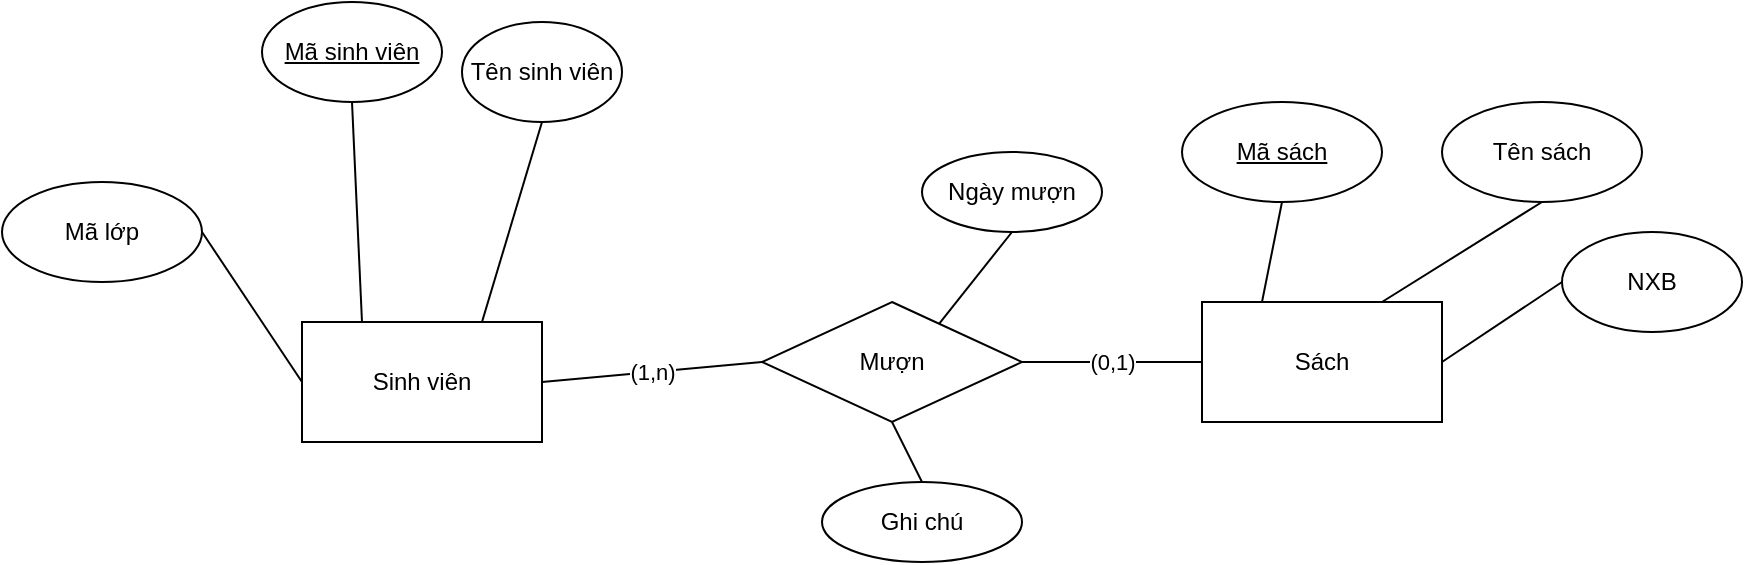 <mxfile version="24.0.7" type="device">
  <diagram name="Trang-1" id="lRzPjKiVFl-NboWu76BJ">
    <mxGraphModel dx="1570" dy="410" grid="1" gridSize="10" guides="1" tooltips="1" connect="1" arrows="1" fold="1" page="1" pageScale="1" pageWidth="827" pageHeight="1169" math="0" shadow="0">
      <root>
        <mxCell id="0" />
        <mxCell id="1" parent="0" />
        <mxCell id="3Q2hdz3nxnlbUVb-AAH_-3" value="Sinh viên" style="rounded=0;whiteSpace=wrap;html=1;" parent="1" vertex="1">
          <mxGeometry x="-10" y="260" width="120" height="60" as="geometry" />
        </mxCell>
        <mxCell id="3Q2hdz3nxnlbUVb-AAH_-4" value="&lt;u&gt;Mã sinh viên&lt;/u&gt;" style="ellipse;whiteSpace=wrap;html=1;" parent="1" vertex="1">
          <mxGeometry x="-30" y="100" width="90" height="50" as="geometry" />
        </mxCell>
        <mxCell id="3Q2hdz3nxnlbUVb-AAH_-5" value="Tên sinh viên" style="ellipse;whiteSpace=wrap;html=1;" parent="1" vertex="1">
          <mxGeometry x="70" y="110" width="80" height="50" as="geometry" />
        </mxCell>
        <mxCell id="3Q2hdz3nxnlbUVb-AAH_-6" value="Mã lớp" style="ellipse;whiteSpace=wrap;html=1;" parent="1" vertex="1">
          <mxGeometry x="-160" y="190" width="100" height="50" as="geometry" />
        </mxCell>
        <mxCell id="3Q2hdz3nxnlbUVb-AAH_-7" value="" style="endArrow=none;html=1;rounded=0;entryX=0.5;entryY=1;entryDx=0;entryDy=0;exitX=0.75;exitY=0;exitDx=0;exitDy=0;" parent="1" source="3Q2hdz3nxnlbUVb-AAH_-3" target="3Q2hdz3nxnlbUVb-AAH_-5" edge="1">
          <mxGeometry width="50" height="50" relative="1" as="geometry">
            <mxPoint x="260" y="310" as="sourcePoint" />
            <mxPoint x="310" y="260" as="targetPoint" />
          </mxGeometry>
        </mxCell>
        <mxCell id="3Q2hdz3nxnlbUVb-AAH_-8" value="" style="endArrow=none;html=1;rounded=0;entryX=0.5;entryY=1;entryDx=0;entryDy=0;exitX=0.25;exitY=0;exitDx=0;exitDy=0;" parent="1" source="3Q2hdz3nxnlbUVb-AAH_-3" target="3Q2hdz3nxnlbUVb-AAH_-4" edge="1">
          <mxGeometry width="50" height="50" relative="1" as="geometry">
            <mxPoint x="260" y="310" as="sourcePoint" />
            <mxPoint x="310" y="260" as="targetPoint" />
          </mxGeometry>
        </mxCell>
        <mxCell id="3Q2hdz3nxnlbUVb-AAH_-9" value="" style="endArrow=none;html=1;rounded=0;entryX=1;entryY=0.5;entryDx=0;entryDy=0;exitX=0;exitY=0.5;exitDx=0;exitDy=0;" parent="1" source="3Q2hdz3nxnlbUVb-AAH_-3" target="3Q2hdz3nxnlbUVb-AAH_-6" edge="1">
          <mxGeometry width="50" height="50" relative="1" as="geometry">
            <mxPoint x="260" y="310" as="sourcePoint" />
            <mxPoint x="310" y="260" as="targetPoint" />
          </mxGeometry>
        </mxCell>
        <mxCell id="3Q2hdz3nxnlbUVb-AAH_-10" value="Sách" style="rounded=0;whiteSpace=wrap;html=1;" parent="1" vertex="1">
          <mxGeometry x="440" y="250" width="120" height="60" as="geometry" />
        </mxCell>
        <mxCell id="3Q2hdz3nxnlbUVb-AAH_-11" value="&lt;u&gt;Mã sách&lt;/u&gt;" style="ellipse;whiteSpace=wrap;html=1;" parent="1" vertex="1">
          <mxGeometry x="430" y="150" width="100" height="50" as="geometry" />
        </mxCell>
        <mxCell id="3Q2hdz3nxnlbUVb-AAH_-12" value="" style="endArrow=none;html=1;rounded=0;entryX=0.5;entryY=1;entryDx=0;entryDy=0;exitX=0.25;exitY=0;exitDx=0;exitDy=0;" parent="1" source="3Q2hdz3nxnlbUVb-AAH_-10" target="3Q2hdz3nxnlbUVb-AAH_-11" edge="1">
          <mxGeometry width="50" height="50" relative="1" as="geometry">
            <mxPoint x="360" y="310" as="sourcePoint" />
            <mxPoint x="410" y="260" as="targetPoint" />
          </mxGeometry>
        </mxCell>
        <mxCell id="3Q2hdz3nxnlbUVb-AAH_-13" value="Tên sách" style="ellipse;whiteSpace=wrap;html=1;" parent="1" vertex="1">
          <mxGeometry x="560" y="150" width="100" height="50" as="geometry" />
        </mxCell>
        <mxCell id="3Q2hdz3nxnlbUVb-AAH_-14" value="" style="endArrow=none;html=1;rounded=0;entryX=0.5;entryY=1;entryDx=0;entryDy=0;exitX=0.75;exitY=0;exitDx=0;exitDy=0;" parent="1" source="3Q2hdz3nxnlbUVb-AAH_-10" target="3Q2hdz3nxnlbUVb-AAH_-13" edge="1">
          <mxGeometry width="50" height="50" relative="1" as="geometry">
            <mxPoint x="360" y="310" as="sourcePoint" />
            <mxPoint x="410" y="260" as="targetPoint" />
          </mxGeometry>
        </mxCell>
        <mxCell id="3Q2hdz3nxnlbUVb-AAH_-15" value="NXB" style="ellipse;whiteSpace=wrap;html=1;" parent="1" vertex="1">
          <mxGeometry x="620" y="215" width="90" height="50" as="geometry" />
        </mxCell>
        <mxCell id="3Q2hdz3nxnlbUVb-AAH_-16" value="" style="endArrow=none;html=1;rounded=0;entryX=0;entryY=0.5;entryDx=0;entryDy=0;exitX=1;exitY=0.5;exitDx=0;exitDy=0;" parent="1" source="3Q2hdz3nxnlbUVb-AAH_-10" target="3Q2hdz3nxnlbUVb-AAH_-15" edge="1">
          <mxGeometry width="50" height="50" relative="1" as="geometry">
            <mxPoint x="360" y="310" as="sourcePoint" />
            <mxPoint x="410" y="260" as="targetPoint" />
          </mxGeometry>
        </mxCell>
        <mxCell id="3Q2hdz3nxnlbUVb-AAH_-18" value="Mượn" style="rhombus;whiteSpace=wrap;html=1;" parent="1" vertex="1">
          <mxGeometry x="220" y="250" width="130" height="60" as="geometry" />
        </mxCell>
        <mxCell id="3Q2hdz3nxnlbUVb-AAH_-20" value="(1,n)" style="endArrow=none;html=1;rounded=0;exitX=1;exitY=0.5;exitDx=0;exitDy=0;entryX=0;entryY=0.5;entryDx=0;entryDy=0;" parent="1" source="3Q2hdz3nxnlbUVb-AAH_-3" target="3Q2hdz3nxnlbUVb-AAH_-18" edge="1">
          <mxGeometry width="50" height="50" relative="1" as="geometry">
            <mxPoint x="270" y="330" as="sourcePoint" />
            <mxPoint x="320" y="280" as="targetPoint" />
          </mxGeometry>
        </mxCell>
        <mxCell id="3Q2hdz3nxnlbUVb-AAH_-21" value="(0,1)" style="endArrow=none;html=1;rounded=0;entryX=0;entryY=0.5;entryDx=0;entryDy=0;exitX=1;exitY=0.5;exitDx=0;exitDy=0;" parent="1" source="3Q2hdz3nxnlbUVb-AAH_-18" target="3Q2hdz3nxnlbUVb-AAH_-10" edge="1">
          <mxGeometry width="50" height="50" relative="1" as="geometry">
            <mxPoint x="270" y="330" as="sourcePoint" />
            <mxPoint x="320" y="280" as="targetPoint" />
          </mxGeometry>
        </mxCell>
        <mxCell id="3Q2hdz3nxnlbUVb-AAH_-24" value="Ngày mượn" style="ellipse;whiteSpace=wrap;html=1;" parent="1" vertex="1">
          <mxGeometry x="300" y="175" width="90" height="40" as="geometry" />
        </mxCell>
        <mxCell id="3Q2hdz3nxnlbUVb-AAH_-25" value="" style="endArrow=none;html=1;rounded=0;entryX=0.5;entryY=1;entryDx=0;entryDy=0;exitX=0.681;exitY=0.182;exitDx=0;exitDy=0;exitPerimeter=0;" parent="1" source="3Q2hdz3nxnlbUVb-AAH_-18" target="3Q2hdz3nxnlbUVb-AAH_-24" edge="1">
          <mxGeometry width="50" height="50" relative="1" as="geometry">
            <mxPoint x="270" y="330" as="sourcePoint" />
            <mxPoint x="320" y="280" as="targetPoint" />
          </mxGeometry>
        </mxCell>
        <mxCell id="3Q2hdz3nxnlbUVb-AAH_-26" value="Ghi chú" style="ellipse;whiteSpace=wrap;html=1;" parent="1" vertex="1">
          <mxGeometry x="250" y="340" width="100" height="40" as="geometry" />
        </mxCell>
        <mxCell id="3Q2hdz3nxnlbUVb-AAH_-27" value="" style="endArrow=none;html=1;rounded=0;entryX=0.5;entryY=0;entryDx=0;entryDy=0;exitX=0.5;exitY=1;exitDx=0;exitDy=0;" parent="1" source="3Q2hdz3nxnlbUVb-AAH_-18" target="3Q2hdz3nxnlbUVb-AAH_-26" edge="1">
          <mxGeometry width="50" height="50" relative="1" as="geometry">
            <mxPoint x="270" y="330" as="sourcePoint" />
            <mxPoint x="320" y="280" as="targetPoint" />
          </mxGeometry>
        </mxCell>
      </root>
    </mxGraphModel>
  </diagram>
</mxfile>
